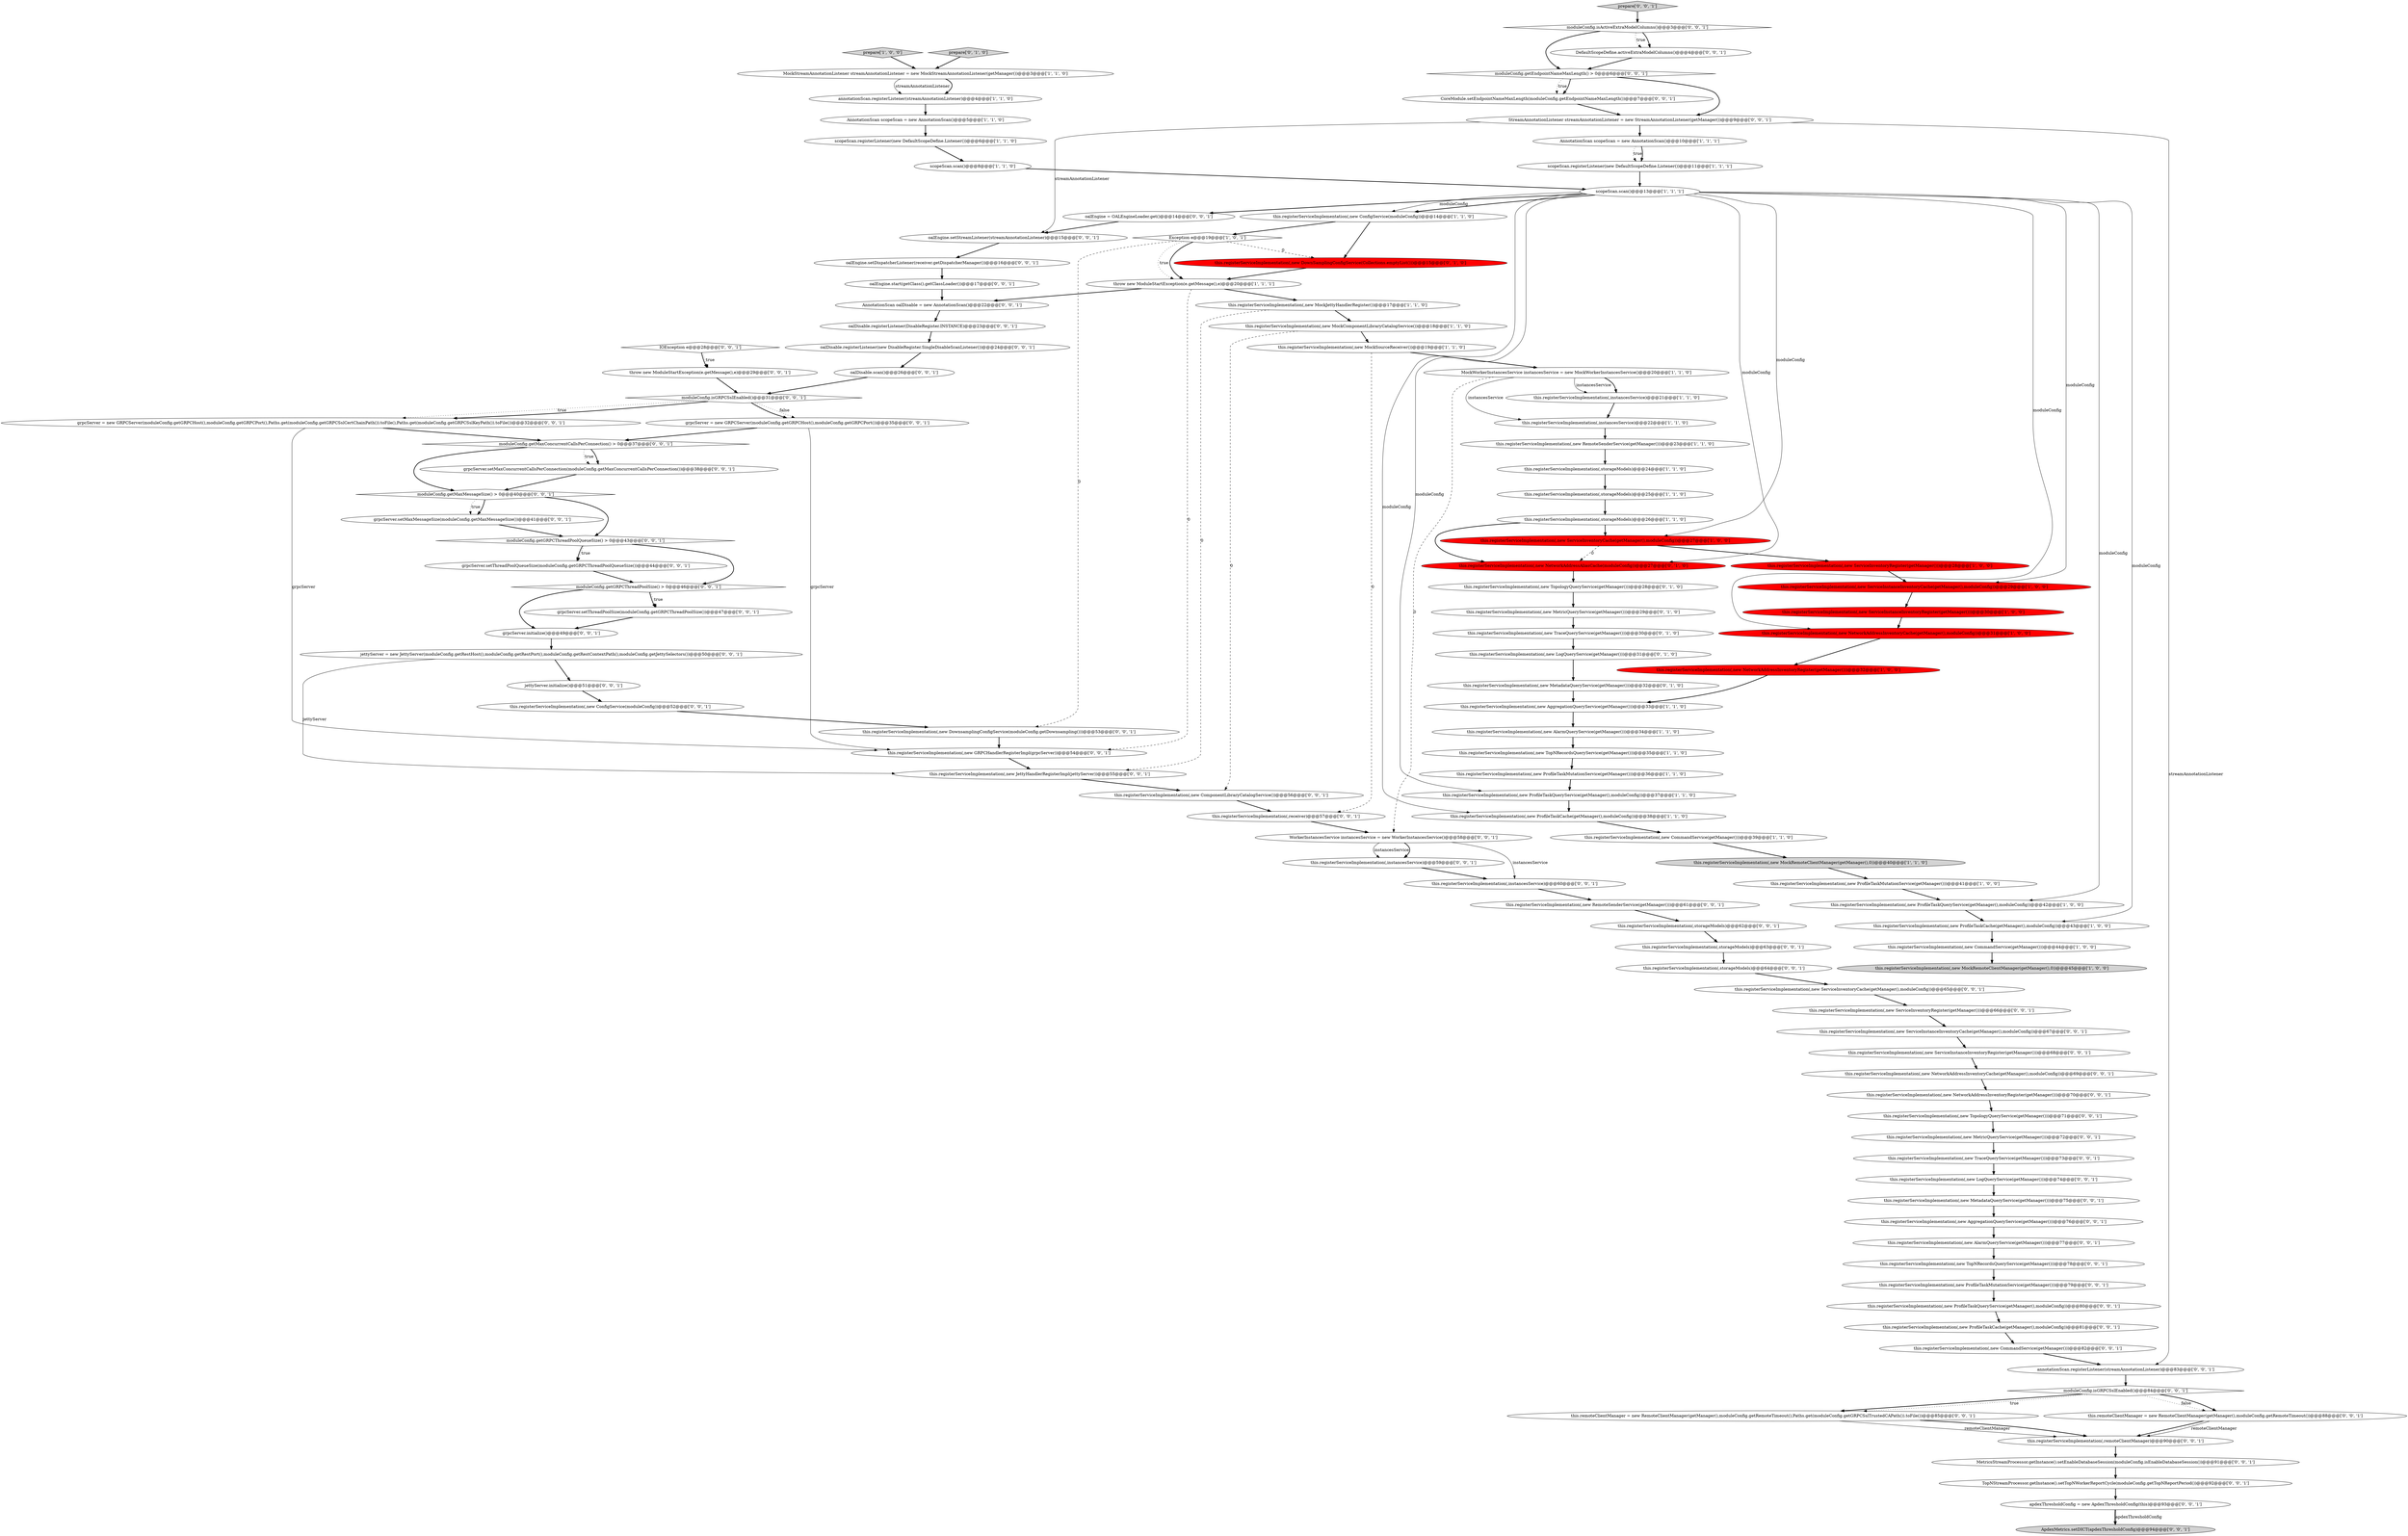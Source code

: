 digraph {
3 [style = filled, label = "scopeScan.scan()@@@8@@@['1', '1', '0']", fillcolor = white, shape = ellipse image = "AAA0AAABBB1BBB"];
32 [style = filled, label = "this.registerServiceImplementation(,new CommandService(getManager()))@@@44@@@['1', '0', '0']", fillcolor = white, shape = ellipse image = "AAA0AAABBB1BBB"];
15 [style = filled, label = "this.registerServiceImplementation(,new NetworkAddressInventoryCache(getManager(),moduleConfig))@@@31@@@['1', '0', '0']", fillcolor = red, shape = ellipse image = "AAA1AAABBB1BBB"];
46 [style = filled, label = "this.registerServiceImplementation(,new MetricQueryService(getManager()))@@@29@@@['0', '1', '0']", fillcolor = white, shape = ellipse image = "AAA0AAABBB2BBB"];
109 [style = filled, label = "this.registerServiceImplementation(,new GRPCHandlerRegisterImpl(grpcServer))@@@54@@@['0', '0', '1']", fillcolor = white, shape = ellipse image = "AAA0AAABBB3BBB"];
6 [style = filled, label = "this.registerServiceImplementation(,new NetworkAddressInventoryRegister(getManager()))@@@32@@@['1', '0', '0']", fillcolor = red, shape = ellipse image = "AAA1AAABBB1BBB"];
38 [style = filled, label = "this.registerServiceImplementation(,new ServiceInstanceInventoryRegister(getManager()))@@@30@@@['1', '0', '0']", fillcolor = red, shape = ellipse image = "AAA1AAABBB1BBB"];
17 [style = filled, label = "this.registerServiceImplementation(,new ProfileTaskCache(getManager(),moduleConfig))@@@43@@@['1', '0', '0']", fillcolor = white, shape = ellipse image = "AAA0AAABBB1BBB"];
110 [style = filled, label = "moduleConfig.getMaxConcurrentCallsPerConnection() > 0@@@37@@@['0', '0', '1']", fillcolor = white, shape = diamond image = "AAA0AAABBB3BBB"];
1 [style = filled, label = "throw new ModuleStartException(e.getMessage(),e)@@@20@@@['1', '1', '1']", fillcolor = white, shape = ellipse image = "AAA0AAABBB1BBB"];
95 [style = filled, label = "moduleConfig.getEndpointNameMaxLength() > 0@@@6@@@['0', '0', '1']", fillcolor = white, shape = diamond image = "AAA0AAABBB3BBB"];
65 [style = filled, label = "this.registerServiceImplementation(,new TraceQueryService(getManager()))@@@73@@@['0', '0', '1']", fillcolor = white, shape = ellipse image = "AAA0AAABBB3BBB"];
102 [style = filled, label = "throw new ModuleStartException(e.getMessage(),e)@@@29@@@['0', '0', '1']", fillcolor = white, shape = ellipse image = "AAA0AAABBB3BBB"];
41 [style = filled, label = "this.registerServiceImplementation(,new TopologyQueryService(getManager()))@@@28@@@['0', '1', '0']", fillcolor = white, shape = ellipse image = "AAA0AAABBB2BBB"];
114 [style = filled, label = "grpcServer.setMaxMessageSize(moduleConfig.getMaxMessageSize())@@@41@@@['0', '0', '1']", fillcolor = white, shape = ellipse image = "AAA0AAABBB3BBB"];
47 [style = filled, label = "this.registerServiceImplementation(,new MetadataQueryService(getManager()))@@@32@@@['0', '1', '0']", fillcolor = white, shape = ellipse image = "AAA0AAABBB2BBB"];
79 [style = filled, label = "grpcServer = new GRPCServer(moduleConfig.getGRPCHost(),moduleConfig.getGRPCPort(),Paths.get(moduleConfig.getGRPCSslCertChainPath()).toFile(),Paths.get(moduleConfig.getGRPCSslKeyPath()).toFile())@@@32@@@['0', '0', '1']", fillcolor = white, shape = ellipse image = "AAA0AAABBB3BBB"];
19 [style = filled, label = "Exception e@@@19@@@['1', '0', '1']", fillcolor = white, shape = diamond image = "AAA0AAABBB1BBB"];
14 [style = filled, label = "this.registerServiceImplementation(,new RemoteSenderService(getManager()))@@@23@@@['1', '1', '0']", fillcolor = white, shape = ellipse image = "AAA0AAABBB1BBB"];
98 [style = filled, label = "grpcServer.setMaxConcurrentCallsPerConnection(moduleConfig.getMaxConcurrentCallsPerConnection())@@@38@@@['0', '0', '1']", fillcolor = white, shape = ellipse image = "AAA0AAABBB3BBB"];
105 [style = filled, label = "oalEngine = OALEngineLoader.get()@@@14@@@['0', '0', '1']", fillcolor = white, shape = ellipse image = "AAA0AAABBB3BBB"];
76 [style = filled, label = "prepare['0', '0', '1']", fillcolor = lightgray, shape = diamond image = "AAA0AAABBB3BBB"];
48 [style = filled, label = "this.registerServiceImplementation(,new DownSamplingConfigService(Collections.emptyList()))@@@15@@@['0', '1', '0']", fillcolor = red, shape = ellipse image = "AAA1AAABBB2BBB"];
59 [style = filled, label = "this.registerServiceImplementation(,new JettyHandlerRegisterImpl(jettyServer))@@@55@@@['0', '0', '1']", fillcolor = white, shape = ellipse image = "AAA0AAABBB3BBB"];
13 [style = filled, label = "this.registerServiceImplementation(,new AlarmQueryService(getManager()))@@@34@@@['1', '1', '0']", fillcolor = white, shape = ellipse image = "AAA0AAABBB1BBB"];
100 [style = filled, label = "this.registerServiceImplementation(,new ProfileTaskMutationService(getManager()))@@@79@@@['0', '0', '1']", fillcolor = white, shape = ellipse image = "AAA0AAABBB3BBB"];
70 [style = filled, label = "moduleConfig.getGRPCThreadPoolSize() > 0@@@46@@@['0', '0', '1']", fillcolor = white, shape = diamond image = "AAA0AAABBB3BBB"];
117 [style = filled, label = "moduleConfig.isActiveExtraModelColumns()@@@3@@@['0', '0', '1']", fillcolor = white, shape = diamond image = "AAA0AAABBB3BBB"];
29 [style = filled, label = "scopeScan.scan()@@@13@@@['1', '1', '1']", fillcolor = white, shape = ellipse image = "AAA0AAABBB1BBB"];
30 [style = filled, label = "this.registerServiceImplementation(,new ConfigService(moduleConfig))@@@14@@@['1', '1', '0']", fillcolor = white, shape = ellipse image = "AAA0AAABBB1BBB"];
107 [style = filled, label = "apdexThresholdConfig = new ApdexThresholdConfig(this)@@@93@@@['0', '0', '1']", fillcolor = white, shape = ellipse image = "AAA0AAABBB3BBB"];
39 [style = filled, label = "this.registerServiceImplementation(,new CommandService(getManager()))@@@39@@@['1', '1', '0']", fillcolor = white, shape = ellipse image = "AAA0AAABBB1BBB"];
75 [style = filled, label = "grpcServer.setThreadPoolQueueSize(moduleConfig.getGRPCThreadPoolQueueSize())@@@44@@@['0', '0', '1']", fillcolor = white, shape = ellipse image = "AAA0AAABBB3BBB"];
64 [style = filled, label = "moduleConfig.isGRPCSslEnabled()@@@84@@@['0', '0', '1']", fillcolor = white, shape = diamond image = "AAA0AAABBB3BBB"];
0 [style = filled, label = "this.registerServiceImplementation(,new ProfileTaskQueryService(getManager(),moduleConfig))@@@42@@@['1', '0', '0']", fillcolor = white, shape = ellipse image = "AAA0AAABBB1BBB"];
67 [style = filled, label = "MetricsStreamProcessor.getInstance().setEnableDatabaseSession(moduleConfig.isEnableDatabaseSession())@@@91@@@['0', '0', '1']", fillcolor = white, shape = ellipse image = "AAA0AAABBB3BBB"];
26 [style = filled, label = "this.registerServiceImplementation(,storageModels)@@@24@@@['1', '1', '0']", fillcolor = white, shape = ellipse image = "AAA0AAABBB1BBB"];
11 [style = filled, label = "this.registerServiceImplementation(,new ServiceInventoryCache(getManager(),moduleConfig))@@@27@@@['1', '0', '0']", fillcolor = red, shape = ellipse image = "AAA1AAABBB1BBB"];
74 [style = filled, label = "this.registerServiceImplementation(,new ServiceInstanceInventoryRegister(getManager()))@@@68@@@['0', '0', '1']", fillcolor = white, shape = ellipse image = "AAA0AAABBB3BBB"];
118 [style = filled, label = "this.registerServiceImplementation(,storageModels)@@@62@@@['0', '0', '1']", fillcolor = white, shape = ellipse image = "AAA0AAABBB3BBB"];
7 [style = filled, label = "annotationScan.registerListener(streamAnnotationListener)@@@4@@@['1', '1', '0']", fillcolor = white, shape = ellipse image = "AAA0AAABBB1BBB"];
78 [style = filled, label = "this.registerServiceImplementation(,storageModels)@@@63@@@['0', '0', '1']", fillcolor = white, shape = ellipse image = "AAA0AAABBB3BBB"];
43 [style = filled, label = "this.registerServiceImplementation(,new NetworkAddressAliasCache(moduleConfig))@@@27@@@['0', '1', '0']", fillcolor = red, shape = ellipse image = "AAA1AAABBB2BBB"];
93 [style = filled, label = "oalDisable.registerListener(new DisableRegister.SingleDisableScanListener())@@@24@@@['0', '0', '1']", fillcolor = white, shape = ellipse image = "AAA0AAABBB3BBB"];
112 [style = filled, label = "this.registerServiceImplementation(,new LogQueryService(getManager()))@@@74@@@['0', '0', '1']", fillcolor = white, shape = ellipse image = "AAA0AAABBB3BBB"];
69 [style = filled, label = "ApdexMetrics.setDICT(apdexThresholdConfig)@@@94@@@['0', '0', '1']", fillcolor = lightgray, shape = ellipse image = "AAA0AAABBB3BBB"];
73 [style = filled, label = "AnnotationScan oalDisable = new AnnotationScan()@@@22@@@['0', '0', '1']", fillcolor = white, shape = ellipse image = "AAA0AAABBB3BBB"];
27 [style = filled, label = "this.registerServiceImplementation(,new MockRemoteClientManager(getManager(),0))@@@45@@@['1', '0', '0']", fillcolor = lightgray, shape = ellipse image = "AAA0AAABBB1BBB"];
113 [style = filled, label = "oalDisable.scan()@@@26@@@['0', '0', '1']", fillcolor = white, shape = ellipse image = "AAA0AAABBB3BBB"];
20 [style = filled, label = "AnnotationScan scopeScan = new AnnotationScan()@@@5@@@['1', '1', '0']", fillcolor = white, shape = ellipse image = "AAA0AAABBB1BBB"];
103 [style = filled, label = "moduleConfig.isGRPCSslEnabled()@@@31@@@['0', '0', '1']", fillcolor = white, shape = diamond image = "AAA0AAABBB3BBB"];
51 [style = filled, label = "this.registerServiceImplementation(,new NetworkAddressInventoryCache(getManager(),moduleConfig))@@@69@@@['0', '0', '1']", fillcolor = white, shape = ellipse image = "AAA0AAABBB3BBB"];
101 [style = filled, label = "TopNStreamProcessor.getInstance().setTopNWorkerReportCycle(moduleConfig.getTopNReportPeriod())@@@92@@@['0', '0', '1']", fillcolor = white, shape = ellipse image = "AAA0AAABBB3BBB"];
28 [style = filled, label = "this.registerServiceImplementation(,new MockComponentLibraryCatalogService())@@@18@@@['1', '1', '0']", fillcolor = white, shape = ellipse image = "AAA0AAABBB1BBB"];
35 [style = filled, label = "this.registerServiceImplementation(,new MockRemoteClientManager(getManager(),0))@@@40@@@['1', '1', '0']", fillcolor = lightgray, shape = ellipse image = "AAA0AAABBB1BBB"];
16 [style = filled, label = "this.registerServiceImplementation(,new ProfileTaskMutationService(getManager()))@@@36@@@['1', '1', '0']", fillcolor = white, shape = ellipse image = "AAA0AAABBB1BBB"];
77 [style = filled, label = "DefaultScopeDefine.activeExtraModelColumns()@@@4@@@['0', '0', '1']", fillcolor = white, shape = ellipse image = "AAA0AAABBB3BBB"];
60 [style = filled, label = "this.registerServiceImplementation(,instancesService)@@@59@@@['0', '0', '1']", fillcolor = white, shape = ellipse image = "AAA0AAABBB3BBB"];
12 [style = filled, label = "this.registerServiceImplementation(,new MockJettyHandlerRegister())@@@17@@@['1', '1', '0']", fillcolor = white, shape = ellipse image = "AAA0AAABBB1BBB"];
71 [style = filled, label = "this.registerServiceImplementation(,instancesService)@@@60@@@['0', '0', '1']", fillcolor = white, shape = ellipse image = "AAA0AAABBB3BBB"];
106 [style = filled, label = "this.remoteClientManager = new RemoteClientManager(getManager(),moduleConfig.getRemoteTimeout(),Paths.get(moduleConfig.getGRPCSslTrustedCAPath()).toFile())@@@85@@@['0', '0', '1']", fillcolor = white, shape = ellipse image = "AAA0AAABBB3BBB"];
10 [style = filled, label = "prepare['1', '0', '0']", fillcolor = lightgray, shape = diamond image = "AAA0AAABBB1BBB"];
63 [style = filled, label = "this.registerServiceImplementation(,new CommandService(getManager()))@@@82@@@['0', '0', '1']", fillcolor = white, shape = ellipse image = "AAA0AAABBB3BBB"];
111 [style = filled, label = "oalEngine.start(getClass().getClassLoader())@@@17@@@['0', '0', '1']", fillcolor = white, shape = ellipse image = "AAA0AAABBB3BBB"];
18 [style = filled, label = "scopeScan.registerListener(new DefaultScopeDefine.Listener())@@@6@@@['1', '1', '0']", fillcolor = white, shape = ellipse image = "AAA0AAABBB1BBB"];
87 [style = filled, label = "this.registerServiceImplementation(,storageModels)@@@64@@@['0', '0', '1']", fillcolor = white, shape = ellipse image = "AAA0AAABBB3BBB"];
57 [style = filled, label = "this.registerServiceImplementation(,new TopNRecordsQueryService(getManager()))@@@78@@@['0', '0', '1']", fillcolor = white, shape = ellipse image = "AAA0AAABBB3BBB"];
2 [style = filled, label = "this.registerServiceImplementation(,new ServiceInventoryRegister(getManager()))@@@28@@@['1', '0', '0']", fillcolor = red, shape = ellipse image = "AAA1AAABBB1BBB"];
36 [style = filled, label = "this.registerServiceImplementation(,new MockSourceReceiver())@@@19@@@['1', '1', '0']", fillcolor = white, shape = ellipse image = "AAA0AAABBB1BBB"];
25 [style = filled, label = "this.registerServiceImplementation(,new ProfileTaskCache(getManager(),moduleConfig))@@@38@@@['1', '1', '0']", fillcolor = white, shape = ellipse image = "AAA0AAABBB1BBB"];
72 [style = filled, label = "moduleConfig.getGRPCThreadPoolQueueSize() > 0@@@43@@@['0', '0', '1']", fillcolor = white, shape = diamond image = "AAA0AAABBB3BBB"];
55 [style = filled, label = "this.registerServiceImplementation(,new RemoteSenderService(getManager()))@@@61@@@['0', '0', '1']", fillcolor = white, shape = ellipse image = "AAA0AAABBB3BBB"];
104 [style = filled, label = "moduleConfig.getMaxMessageSize() > 0@@@40@@@['0', '0', '1']", fillcolor = white, shape = diamond image = "AAA0AAABBB3BBB"];
86 [style = filled, label = "IOException e@@@28@@@['0', '0', '1']", fillcolor = white, shape = diamond image = "AAA0AAABBB3BBB"];
40 [style = filled, label = "scopeScan.registerListener(new DefaultScopeDefine.Listener())@@@11@@@['1', '1', '1']", fillcolor = white, shape = ellipse image = "AAA0AAABBB1BBB"];
44 [style = filled, label = "this.registerServiceImplementation(,new TraceQueryService(getManager()))@@@30@@@['0', '1', '0']", fillcolor = white, shape = ellipse image = "AAA0AAABBB2BBB"];
115 [style = filled, label = "jettyServer.initialize()@@@51@@@['0', '0', '1']", fillcolor = white, shape = ellipse image = "AAA0AAABBB3BBB"];
92 [style = filled, label = "this.registerServiceImplementation(,new ServiceInventoryCache(getManager(),moduleConfig))@@@65@@@['0', '0', '1']", fillcolor = white, shape = ellipse image = "AAA0AAABBB3BBB"];
94 [style = filled, label = "WorkerInstancesService instancesService = new WorkerInstancesService()@@@58@@@['0', '0', '1']", fillcolor = white, shape = ellipse image = "AAA0AAABBB3BBB"];
34 [style = filled, label = "this.registerServiceImplementation(,new TopNRecordsQueryService(getManager()))@@@35@@@['1', '1', '0']", fillcolor = white, shape = ellipse image = "AAA0AAABBB1BBB"];
88 [style = filled, label = "this.registerServiceImplementation(,new NetworkAddressInventoryRegister(getManager()))@@@70@@@['0', '0', '1']", fillcolor = white, shape = ellipse image = "AAA0AAABBB3BBB"];
96 [style = filled, label = "this.registerServiceImplementation(,new DownsamplingConfigService(moduleConfig.getDownsampling()))@@@53@@@['0', '0', '1']", fillcolor = white, shape = ellipse image = "AAA0AAABBB3BBB"];
83 [style = filled, label = "this.registerServiceImplementation(,new ConfigService(moduleConfig))@@@52@@@['0', '0', '1']", fillcolor = white, shape = ellipse image = "AAA0AAABBB3BBB"];
9 [style = filled, label = "this.registerServiceImplementation(,new ProfileTaskQueryService(getManager(),moduleConfig))@@@37@@@['1', '1', '0']", fillcolor = white, shape = ellipse image = "AAA0AAABBB1BBB"];
8 [style = filled, label = "MockWorkerInstancesService instancesService = new MockWorkerInstancesService()@@@20@@@['1', '1', '0']", fillcolor = white, shape = ellipse image = "AAA0AAABBB1BBB"];
24 [style = filled, label = "this.registerServiceImplementation(,new AggregationQueryService(getManager()))@@@33@@@['1', '1', '0']", fillcolor = white, shape = ellipse image = "AAA0AAABBB1BBB"];
68 [style = filled, label = "this.registerServiceImplementation(,new ServiceInstanceInventoryCache(getManager(),moduleConfig))@@@67@@@['0', '0', '1']", fillcolor = white, shape = ellipse image = "AAA0AAABBB3BBB"];
108 [style = filled, label = "this.registerServiceImplementation(,new AlarmQueryService(getManager()))@@@77@@@['0', '0', '1']", fillcolor = white, shape = ellipse image = "AAA0AAABBB3BBB"];
90 [style = filled, label = "jettyServer = new JettyServer(moduleConfig.getRestHost(),moduleConfig.getRestPort(),moduleConfig.getRestContextPath(),moduleConfig.getJettySelectors())@@@50@@@['0', '0', '1']", fillcolor = white, shape = ellipse image = "AAA0AAABBB3BBB"];
49 [style = filled, label = "this.registerServiceImplementation(,new MetadataQueryService(getManager()))@@@75@@@['0', '0', '1']", fillcolor = white, shape = ellipse image = "AAA0AAABBB3BBB"];
81 [style = filled, label = "this.registerServiceImplementation(,new MetricQueryService(getManager()))@@@72@@@['0', '0', '1']", fillcolor = white, shape = ellipse image = "AAA0AAABBB3BBB"];
89 [style = filled, label = "oalDisable.registerListener(DisableRegister.INSTANCE)@@@23@@@['0', '0', '1']", fillcolor = white, shape = ellipse image = "AAA0AAABBB3BBB"];
5 [style = filled, label = "this.registerServiceImplementation(,new ProfileTaskMutationService(getManager()))@@@41@@@['1', '0', '0']", fillcolor = white, shape = ellipse image = "AAA0AAABBB1BBB"];
91 [style = filled, label = "this.registerServiceImplementation(,new ServiceInventoryRegister(getManager()))@@@66@@@['0', '0', '1']", fillcolor = white, shape = ellipse image = "AAA0AAABBB3BBB"];
53 [style = filled, label = "this.registerServiceImplementation(,new ComponentLibraryCatalogService())@@@56@@@['0', '0', '1']", fillcolor = white, shape = ellipse image = "AAA0AAABBB3BBB"];
21 [style = filled, label = "this.registerServiceImplementation(,new ServiceInstanceInventoryCache(getManager(),moduleConfig))@@@29@@@['1', '0', '0']", fillcolor = red, shape = ellipse image = "AAA1AAABBB1BBB"];
84 [style = filled, label = "this.registerServiceImplementation(,new ProfileTaskQueryService(getManager(),moduleConfig))@@@80@@@['0', '0', '1']", fillcolor = white, shape = ellipse image = "AAA0AAABBB3BBB"];
58 [style = filled, label = "this.registerServiceImplementation(,receiver)@@@57@@@['0', '0', '1']", fillcolor = white, shape = ellipse image = "AAA0AAABBB3BBB"];
99 [style = filled, label = "StreamAnnotationListener streamAnnotationListener = new StreamAnnotationListener(getManager())@@@9@@@['0', '0', '1']", fillcolor = white, shape = ellipse image = "AAA0AAABBB3BBB"];
23 [style = filled, label = "this.registerServiceImplementation(,instancesService)@@@22@@@['1', '1', '0']", fillcolor = white, shape = ellipse image = "AAA0AAABBB1BBB"];
37 [style = filled, label = "this.registerServiceImplementation(,storageModels)@@@26@@@['1', '1', '0']", fillcolor = white, shape = ellipse image = "AAA0AAABBB1BBB"];
4 [style = filled, label = "this.registerServiceImplementation(,storageModels)@@@25@@@['1', '1', '0']", fillcolor = white, shape = ellipse image = "AAA0AAABBB1BBB"];
85 [style = filled, label = "annotationScan.registerListener(streamAnnotationListener)@@@83@@@['0', '0', '1']", fillcolor = white, shape = ellipse image = "AAA0AAABBB3BBB"];
97 [style = filled, label = "CoreModule.setEndpointNameMaxLength(moduleConfig.getEndpointNameMaxLength())@@@7@@@['0', '0', '1']", fillcolor = white, shape = ellipse image = "AAA0AAABBB3BBB"];
116 [style = filled, label = "oalEngine.setDispatcherListener(receiver.getDispatcherManager())@@@16@@@['0', '0', '1']", fillcolor = white, shape = ellipse image = "AAA0AAABBB3BBB"];
22 [style = filled, label = "this.registerServiceImplementation(,instancesService)@@@21@@@['1', '1', '0']", fillcolor = white, shape = ellipse image = "AAA0AAABBB1BBB"];
33 [style = filled, label = "AnnotationScan scopeScan = new AnnotationScan()@@@10@@@['1', '1', '1']", fillcolor = white, shape = ellipse image = "AAA0AAABBB1BBB"];
62 [style = filled, label = "this.registerServiceImplementation(,new AggregationQueryService(getManager()))@@@76@@@['0', '0', '1']", fillcolor = white, shape = ellipse image = "AAA0AAABBB3BBB"];
61 [style = filled, label = "oalEngine.setStreamListener(streamAnnotationListener)@@@15@@@['0', '0', '1']", fillcolor = white, shape = ellipse image = "AAA0AAABBB3BBB"];
45 [style = filled, label = "this.registerServiceImplementation(,new LogQueryService(getManager()))@@@31@@@['0', '1', '0']", fillcolor = white, shape = ellipse image = "AAA0AAABBB2BBB"];
54 [style = filled, label = "this.registerServiceImplementation(,new ProfileTaskCache(getManager(),moduleConfig))@@@81@@@['0', '0', '1']", fillcolor = white, shape = ellipse image = "AAA0AAABBB3BBB"];
56 [style = filled, label = "this.registerServiceImplementation(,new TopologyQueryService(getManager()))@@@71@@@['0', '0', '1']", fillcolor = white, shape = ellipse image = "AAA0AAABBB3BBB"];
52 [style = filled, label = "this.remoteClientManager = new RemoteClientManager(getManager(),moduleConfig.getRemoteTimeout())@@@88@@@['0', '0', '1']", fillcolor = white, shape = ellipse image = "AAA0AAABBB3BBB"];
82 [style = filled, label = "grpcServer.initialize()@@@49@@@['0', '0', '1']", fillcolor = white, shape = ellipse image = "AAA0AAABBB3BBB"];
50 [style = filled, label = "grpcServer.setThreadPoolSize(moduleConfig.getGRPCThreadPoolSize())@@@47@@@['0', '0', '1']", fillcolor = white, shape = ellipse image = "AAA0AAABBB3BBB"];
31 [style = filled, label = "MockStreamAnnotationListener streamAnnotationListener = new MockStreamAnnotationListener(getManager())@@@3@@@['1', '1', '0']", fillcolor = white, shape = ellipse image = "AAA0AAABBB1BBB"];
42 [style = filled, label = "prepare['0', '1', '0']", fillcolor = lightgray, shape = diamond image = "AAA0AAABBB2BBB"];
80 [style = filled, label = "grpcServer = new GRPCServer(moduleConfig.getGRPCHost(),moduleConfig.getGRPCPort())@@@35@@@['0', '0', '1']", fillcolor = white, shape = ellipse image = "AAA0AAABBB3BBB"];
66 [style = filled, label = "this.registerServiceImplementation(,remoteClientManager)@@@90@@@['0', '0', '1']", fillcolor = white, shape = ellipse image = "AAA0AAABBB3BBB"];
110->98 [style = bold, label=""];
18->3 [style = bold, label=""];
109->59 [style = bold, label=""];
100->84 [style = bold, label=""];
72->75 [style = dotted, label="true"];
37->11 [style = bold, label=""];
29->30 [style = bold, label=""];
54->63 [style = bold, label=""];
105->61 [style = bold, label=""];
67->101 [style = bold, label=""];
103->80 [style = dotted, label="false"];
62->108 [style = bold, label=""];
90->115 [style = bold, label=""];
53->58 [style = bold, label=""];
60->71 [style = bold, label=""];
8->23 [style = solid, label="instancesService"];
38->15 [style = bold, label=""];
89->93 [style = bold, label=""];
74->51 [style = bold, label=""];
101->107 [style = bold, label=""];
87->92 [style = bold, label=""];
21->38 [style = bold, label=""];
79->110 [style = bold, label=""];
108->57 [style = bold, label=""];
80->109 [style = solid, label="grpcServer"];
19->1 [style = bold, label=""];
37->43 [style = bold, label=""];
102->103 [style = bold, label=""];
51->88 [style = bold, label=""];
103->79 [style = dotted, label="true"];
5->0 [style = bold, label=""];
55->118 [style = bold, label=""];
68->74 [style = bold, label=""];
64->52 [style = dotted, label="false"];
1->12 [style = bold, label=""];
103->79 [style = bold, label=""];
11->43 [style = dashed, label="0"];
48->1 [style = bold, label=""];
64->106 [style = bold, label=""];
16->9 [style = bold, label=""];
29->11 [style = solid, label="moduleConfig"];
13->34 [style = bold, label=""];
73->89 [style = bold, label=""];
70->82 [style = bold, label=""];
28->36 [style = bold, label=""];
12->28 [style = bold, label=""];
10->31 [style = bold, label=""];
64->52 [style = bold, label=""];
66->67 [style = bold, label=""];
0->17 [style = bold, label=""];
85->64 [style = bold, label=""];
95->99 [style = bold, label=""];
33->40 [style = dotted, label="true"];
42->31 [style = bold, label=""];
49->62 [style = bold, label=""];
116->111 [style = bold, label=""];
26->4 [style = bold, label=""];
22->23 [style = bold, label=""];
90->59 [style = solid, label="jettyServer"];
97->99 [style = bold, label=""];
107->69 [style = bold, label=""];
8->22 [style = bold, label=""];
71->55 [style = bold, label=""];
23->14 [style = bold, label=""];
65->112 [style = bold, label=""];
20->18 [style = bold, label=""];
35->5 [style = bold, label=""];
115->83 [style = bold, label=""];
30->19 [style = bold, label=""];
50->82 [style = bold, label=""];
63->85 [style = bold, label=""];
117->77 [style = bold, label=""];
2->21 [style = bold, label=""];
12->59 [style = dashed, label="0"];
39->35 [style = bold, label=""];
19->48 [style = dashed, label="0"];
8->94 [style = dashed, label="0"];
99->85 [style = solid, label="streamAnnotationListener"];
41->46 [style = bold, label=""];
86->102 [style = dotted, label="true"];
95->97 [style = dotted, label="true"];
94->71 [style = solid, label="instancesService"];
64->106 [style = dotted, label="true"];
44->45 [style = bold, label=""];
3->29 [style = bold, label=""];
40->29 [style = bold, label=""];
24->13 [style = bold, label=""];
46->44 [style = bold, label=""];
70->50 [style = bold, label=""];
104->114 [style = bold, label=""];
19->1 [style = dotted, label="true"];
29->25 [style = solid, label="moduleConfig"];
25->39 [style = bold, label=""];
103->80 [style = bold, label=""];
72->75 [style = bold, label=""];
29->0 [style = solid, label="moduleConfig"];
78->87 [style = bold, label=""];
52->66 [style = bold, label=""];
111->73 [style = bold, label=""];
1->73 [style = bold, label=""];
32->27 [style = bold, label=""];
6->24 [style = bold, label=""];
112->49 [style = bold, label=""];
29->9 [style = solid, label="moduleConfig"];
7->20 [style = bold, label=""];
31->7 [style = bold, label=""];
113->103 [style = bold, label=""];
59->53 [style = bold, label=""];
95->97 [style = bold, label=""];
117->77 [style = dotted, label="true"];
86->102 [style = bold, label=""];
96->109 [style = bold, label=""];
80->110 [style = bold, label=""];
107->69 [style = solid, label="apdexThresholdConfig"];
106->66 [style = solid, label="remoteClientManager"];
8->22 [style = solid, label="instancesService"];
81->65 [style = bold, label=""];
92->91 [style = bold, label=""];
29->15 [style = solid, label="moduleConfig"];
79->109 [style = solid, label="grpcServer"];
47->24 [style = bold, label=""];
110->98 [style = dotted, label="true"];
34->16 [style = bold, label=""];
56->81 [style = bold, label=""];
84->54 [style = bold, label=""];
36->8 [style = bold, label=""];
36->58 [style = dashed, label="0"];
43->41 [style = bold, label=""];
110->104 [style = bold, label=""];
98->104 [style = bold, label=""];
91->68 [style = bold, label=""];
88->56 [style = bold, label=""];
29->17 [style = solid, label="moduleConfig"];
104->72 [style = bold, label=""];
75->70 [style = bold, label=""];
114->72 [style = bold, label=""];
70->50 [style = dotted, label="true"];
77->95 [style = bold, label=""];
57->100 [style = bold, label=""];
58->94 [style = bold, label=""];
104->114 [style = dotted, label="true"];
28->53 [style = dashed, label="0"];
19->96 [style = dashed, label="0"];
29->43 [style = solid, label="moduleConfig"];
72->70 [style = bold, label=""];
106->66 [style = bold, label=""];
29->105 [style = bold, label=""];
15->6 [style = bold, label=""];
17->32 [style = bold, label=""];
76->117 [style = bold, label=""];
29->21 [style = solid, label="moduleConfig"];
117->95 [style = bold, label=""];
11->2 [style = bold, label=""];
93->113 [style = bold, label=""];
82->90 [style = bold, label=""];
83->96 [style = bold, label=""];
14->26 [style = bold, label=""];
118->78 [style = bold, label=""];
99->61 [style = solid, label="streamAnnotationListener"];
31->7 [style = solid, label="streamAnnotationListener"];
33->40 [style = bold, label=""];
4->37 [style = bold, label=""];
1->109 [style = dashed, label="0"];
9->25 [style = bold, label=""];
45->47 [style = bold, label=""];
61->116 [style = bold, label=""];
99->33 [style = bold, label=""];
30->48 [style = bold, label=""];
29->30 [style = solid, label="moduleConfig"];
94->60 [style = solid, label="instancesService"];
94->60 [style = bold, label=""];
52->66 [style = solid, label="remoteClientManager"];
}
